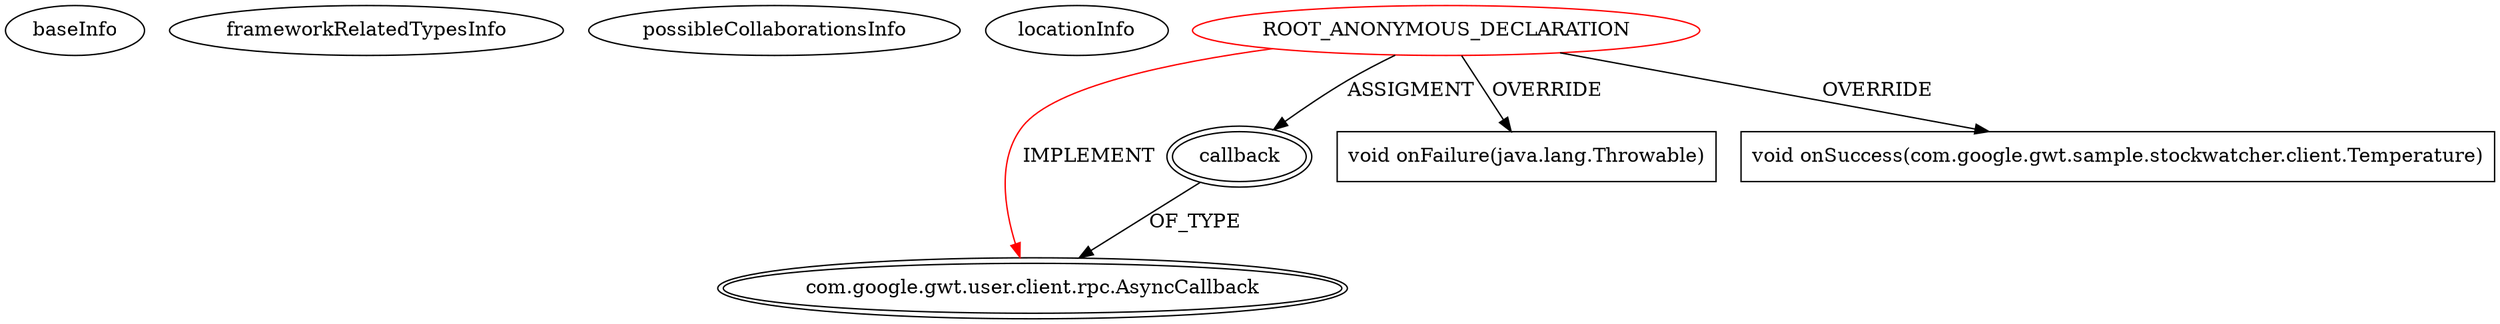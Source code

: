 digraph {
baseInfo[graphId=1077,category="extension_graph",isAnonymous=true,possibleRelation=false]
frameworkRelatedTypesInfo[0="com.google.gwt.user.client.rpc.AsyncCallback"]
possibleCollaborationsInfo[]
locationInfo[projectName="chrte-TemperatureWatcher",filePath="/chrte-TemperatureWatcher/TemperatureWatcher-master/src/com/google/gwt/sample/stockwatcher/client/TemperatureWatcher.java",contextSignature="java.util.ArrayList addCity(com.google.gwt.sample.stockwatcher.client.DnDFlexTable)",graphId="1077"]
0[label="ROOT_ANONYMOUS_DECLARATION",vertexType="ROOT_ANONYMOUS_DECLARATION",isFrameworkType=false,color=red]
1[label="com.google.gwt.user.client.rpc.AsyncCallback",vertexType="FRAMEWORK_INTERFACE_TYPE",isFrameworkType=true,peripheries=2]
2[label="callback",vertexType="OUTSIDE_VARIABLE_EXPRESION",isFrameworkType=true,peripheries=2]
4[label="void onFailure(java.lang.Throwable)",vertexType="OVERRIDING_METHOD_DECLARATION",isFrameworkType=false,shape=box]
5[label="void onSuccess(com.google.gwt.sample.stockwatcher.client.Temperature)",vertexType="OVERRIDING_METHOD_DECLARATION",isFrameworkType=false,shape=box]
0->1[label="IMPLEMENT",color=red]
0->2[label="ASSIGMENT"]
2->1[label="OF_TYPE"]
0->4[label="OVERRIDE"]
0->5[label="OVERRIDE"]
}
